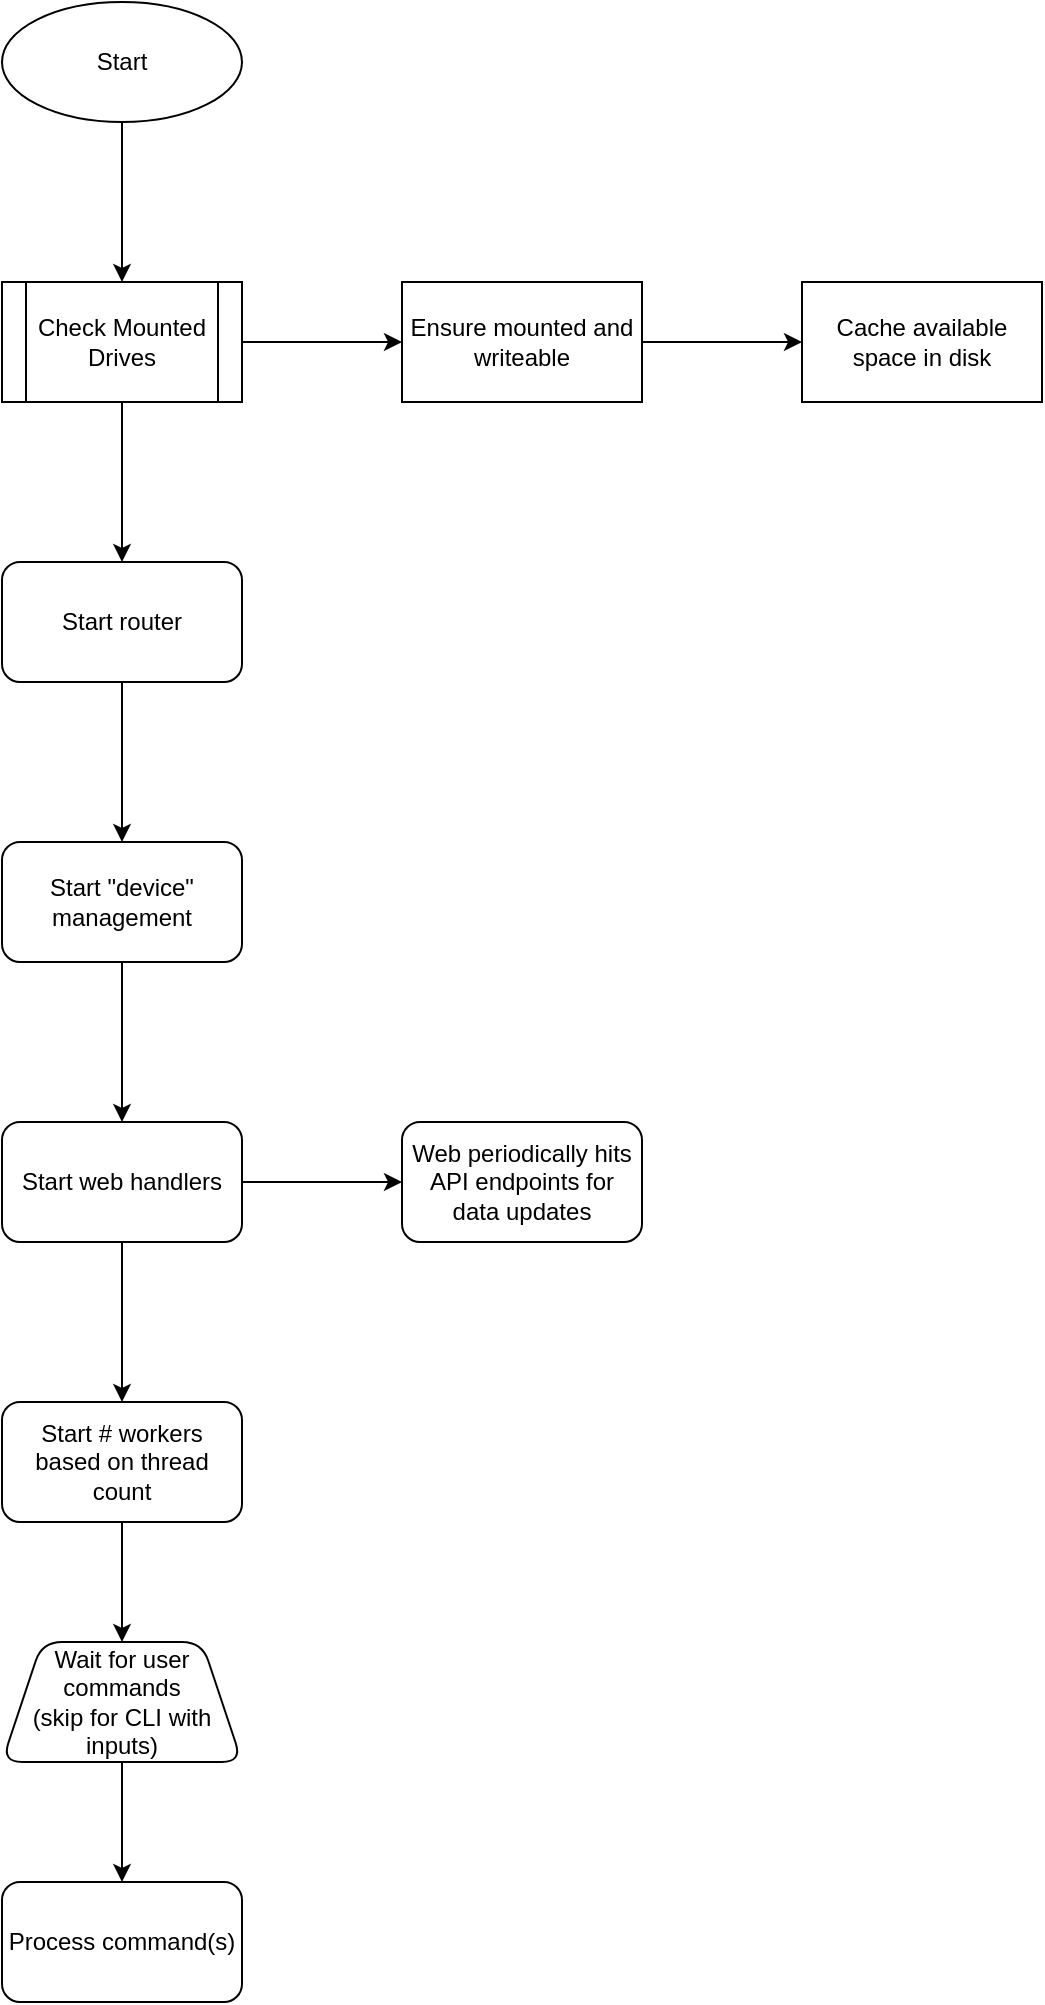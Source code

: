 <mxfile version="16.0.3" type="github" pages="2">
  <diagram id="u54jt8A4x9VfmCIvE1uK" name="Program Start">
    <mxGraphModel dx="997" dy="619" grid="1" gridSize="10" guides="1" tooltips="1" connect="1" arrows="1" fold="1" page="1" pageScale="1" pageWidth="850" pageHeight="1100" math="0" shadow="0">
      <root>
        <mxCell id="0" />
        <mxCell id="1" parent="0" />
        <mxCell id="y07CH_U8Tvcknd4jOxaF-3" value="" style="edgeStyle=orthogonalEdgeStyle;rounded=0;orthogonalLoop=1;jettySize=auto;html=1;" parent="1" source="y07CH_U8Tvcknd4jOxaF-1" target="y07CH_U8Tvcknd4jOxaF-2" edge="1">
          <mxGeometry relative="1" as="geometry" />
        </mxCell>
        <mxCell id="y07CH_U8Tvcknd4jOxaF-1" value="Start" style="ellipse;whiteSpace=wrap;html=1;fontFamily=Helvetica;fontSize=12;fontColor=rgb(0, 0, 0);align=center;strokeColor=rgb(0, 0, 0);fillColor=rgb(255, 255, 255);" parent="1" vertex="1">
          <mxGeometry x="120" y="70" width="120" height="60" as="geometry" />
        </mxCell>
        <mxCell id="qPy8fNer_osijf-z2KKE-2" value="" style="edgeStyle=orthogonalEdgeStyle;rounded=0;orthogonalLoop=1;jettySize=auto;html=1;" parent="1" source="y07CH_U8Tvcknd4jOxaF-2" target="qPy8fNer_osijf-z2KKE-1" edge="1">
          <mxGeometry relative="1" as="geometry" />
        </mxCell>
        <mxCell id="qPy8fNer_osijf-z2KKE-4" value="" style="edgeStyle=orthogonalEdgeStyle;rounded=0;orthogonalLoop=1;jettySize=auto;html=1;" parent="1" source="y07CH_U8Tvcknd4jOxaF-2" target="qPy8fNer_osijf-z2KKE-3" edge="1">
          <mxGeometry relative="1" as="geometry" />
        </mxCell>
        <mxCell id="y07CH_U8Tvcknd4jOxaF-2" value="Check Mounted Drives" style="shape=process;whiteSpace=wrap;html=1;backgroundOutline=1;fontFamily=Helvetica;fontSize=12;fontColor=rgb(0, 0, 0);align=center;strokeColor=rgb(0, 0, 0);fillColor=rgb(255, 255, 255);" parent="1" vertex="1">
          <mxGeometry x="120" y="210" width="120" height="60" as="geometry" />
        </mxCell>
        <mxCell id="qPy8fNer_osijf-z2KKE-6" value="" style="edgeStyle=orthogonalEdgeStyle;rounded=0;orthogonalLoop=1;jettySize=auto;html=1;" parent="1" source="qPy8fNer_osijf-z2KKE-1" target="qPy8fNer_osijf-z2KKE-5" edge="1">
          <mxGeometry relative="1" as="geometry" />
        </mxCell>
        <mxCell id="qPy8fNer_osijf-z2KKE-1" value="Ensure mounted and writeable" style="rounded=0;whiteSpace=wrap;html=1;fontFamily=Helvetica;fontSize=12;fontColor=rgb(0, 0, 0);align=center;strokeColor=rgb(0, 0, 0);fillColor=rgb(255, 255, 255);" parent="1" vertex="1">
          <mxGeometry x="320" y="210" width="120" height="60" as="geometry" />
        </mxCell>
        <mxCell id="LR1r3jq36Fz9O6mzCmrP-4" value="" style="edgeStyle=orthogonalEdgeStyle;rounded=0;orthogonalLoop=1;jettySize=auto;html=1;" edge="1" parent="1" source="qPy8fNer_osijf-z2KKE-3" target="LR1r3jq36Fz9O6mzCmrP-3">
          <mxGeometry relative="1" as="geometry" />
        </mxCell>
        <mxCell id="qPy8fNer_osijf-z2KKE-3" value="Start router" style="rounded=1;whiteSpace=wrap;html=1;fontFamily=Helvetica;fontSize=12;fontColor=rgb(0, 0, 0);align=center;strokeColor=rgb(0, 0, 0);fillColor=rgb(255, 255, 255);" parent="1" vertex="1">
          <mxGeometry x="120" y="350" width="120" height="60" as="geometry" />
        </mxCell>
        <mxCell id="qPy8fNer_osijf-z2KKE-5" value="Cache available space in disk" style="whiteSpace=wrap;html=1;fillColor=rgb(255, 255, 255);strokeColor=rgb(0, 0, 0);fontColor=rgb(0, 0, 0);" parent="1" vertex="1">
          <mxGeometry x="520" y="210" width="120" height="60" as="geometry" />
        </mxCell>
        <mxCell id="LR1r3jq36Fz9O6mzCmrP-6" value="" style="edgeStyle=orthogonalEdgeStyle;rounded=0;orthogonalLoop=1;jettySize=auto;html=1;" edge="1" parent="1" source="LR1r3jq36Fz9O6mzCmrP-3" target="LR1r3jq36Fz9O6mzCmrP-5">
          <mxGeometry relative="1" as="geometry" />
        </mxCell>
        <mxCell id="LR1r3jq36Fz9O6mzCmrP-3" value="Start &quot;device&quot; management" style="whiteSpace=wrap;html=1;fillColor=rgb(255, 255, 255);strokeColor=rgb(0, 0, 0);fontColor=rgb(0, 0, 0);rounded=1;" vertex="1" parent="1">
          <mxGeometry x="120" y="490" width="120" height="60" as="geometry" />
        </mxCell>
        <mxCell id="LR1r3jq36Fz9O6mzCmrP-8" value="" style="edgeStyle=orthogonalEdgeStyle;rounded=0;orthogonalLoop=1;jettySize=auto;html=1;" edge="1" parent="1" source="LR1r3jq36Fz9O6mzCmrP-5" target="LR1r3jq36Fz9O6mzCmrP-7">
          <mxGeometry relative="1" as="geometry" />
        </mxCell>
        <mxCell id="LR1r3jq36Fz9O6mzCmrP-16" value="" style="edgeStyle=orthogonalEdgeStyle;rounded=0;orthogonalLoop=1;jettySize=auto;html=1;" edge="1" parent="1" source="LR1r3jq36Fz9O6mzCmrP-5" target="LR1r3jq36Fz9O6mzCmrP-15">
          <mxGeometry relative="1" as="geometry" />
        </mxCell>
        <mxCell id="LR1r3jq36Fz9O6mzCmrP-5" value="Start web handlers" style="whiteSpace=wrap;html=1;fillColor=rgb(255, 255, 255);strokeColor=rgb(0, 0, 0);fontColor=rgb(0, 0, 0);rounded=1;" vertex="1" parent="1">
          <mxGeometry x="120" y="630" width="120" height="60" as="geometry" />
        </mxCell>
        <mxCell id="LR1r3jq36Fz9O6mzCmrP-7" value="Web periodically hits API endpoints for data updates" style="whiteSpace=wrap;html=1;fillColor=rgb(255, 255, 255);strokeColor=rgb(0, 0, 0);fontColor=rgb(0, 0, 0);rounded=1;" vertex="1" parent="1">
          <mxGeometry x="320" y="630" width="120" height="60" as="geometry" />
        </mxCell>
        <mxCell id="LR1r3jq36Fz9O6mzCmrP-19" value="" style="edgeStyle=orthogonalEdgeStyle;rounded=0;orthogonalLoop=1;jettySize=auto;html=1;" edge="1" parent="1" source="LR1r3jq36Fz9O6mzCmrP-13" target="LR1r3jq36Fz9O6mzCmrP-18">
          <mxGeometry relative="1" as="geometry" />
        </mxCell>
        <mxCell id="LR1r3jq36Fz9O6mzCmrP-13" value="Wait for user&lt;br&gt;commands&lt;br&gt;(skip for CLI with inputs)" style="shape=trapezoid;perimeter=trapezoidPerimeter;whiteSpace=wrap;html=1;fixedSize=1;fillColor=rgb(255, 255, 255);strokeColor=rgb(0, 0, 0);fontColor=rgb(0, 0, 0);rounded=1;" vertex="1" parent="1">
          <mxGeometry x="120" y="890" width="120" height="60" as="geometry" />
        </mxCell>
        <mxCell id="LR1r3jq36Fz9O6mzCmrP-17" style="edgeStyle=orthogonalEdgeStyle;rounded=0;orthogonalLoop=1;jettySize=auto;html=1;" edge="1" parent="1" source="LR1r3jq36Fz9O6mzCmrP-15" target="LR1r3jq36Fz9O6mzCmrP-13">
          <mxGeometry relative="1" as="geometry" />
        </mxCell>
        <mxCell id="LR1r3jq36Fz9O6mzCmrP-15" value="Start # workers&lt;br&gt;based on thread count" style="whiteSpace=wrap;html=1;fillColor=rgb(255, 255, 255);strokeColor=rgb(0, 0, 0);fontColor=rgb(0, 0, 0);rounded=1;" vertex="1" parent="1">
          <mxGeometry x="120" y="770" width="120" height="60" as="geometry" />
        </mxCell>
        <mxCell id="LR1r3jq36Fz9O6mzCmrP-18" value="Process command(s)" style="whiteSpace=wrap;html=1;fillColor=rgb(255, 255, 255);strokeColor=rgb(0, 0, 0);fontColor=rgb(0, 0, 0);rounded=1;" vertex="1" parent="1">
          <mxGeometry x="120" y="1010" width="120" height="60" as="geometry" />
        </mxCell>
      </root>
    </mxGraphModel>
  </diagram>
  <diagram id="ZyKpIoegKJouoUmIKN25" name="Command Handling">
    <mxGraphModel dx="997" dy="619" grid="1" gridSize="10" guides="1" tooltips="1" connect="1" arrows="1" fold="1" page="1" pageScale="1" pageWidth="850" pageHeight="1100" math="0" shadow="0">
      <root>
        <mxCell id="ZSEv4ZHdENWzG7x9fEMu-0" />
        <mxCell id="ZSEv4ZHdENWzG7x9fEMu-1" parent="ZSEv4ZHdENWzG7x9fEMu-0" />
      </root>
    </mxGraphModel>
  </diagram>
</mxfile>
